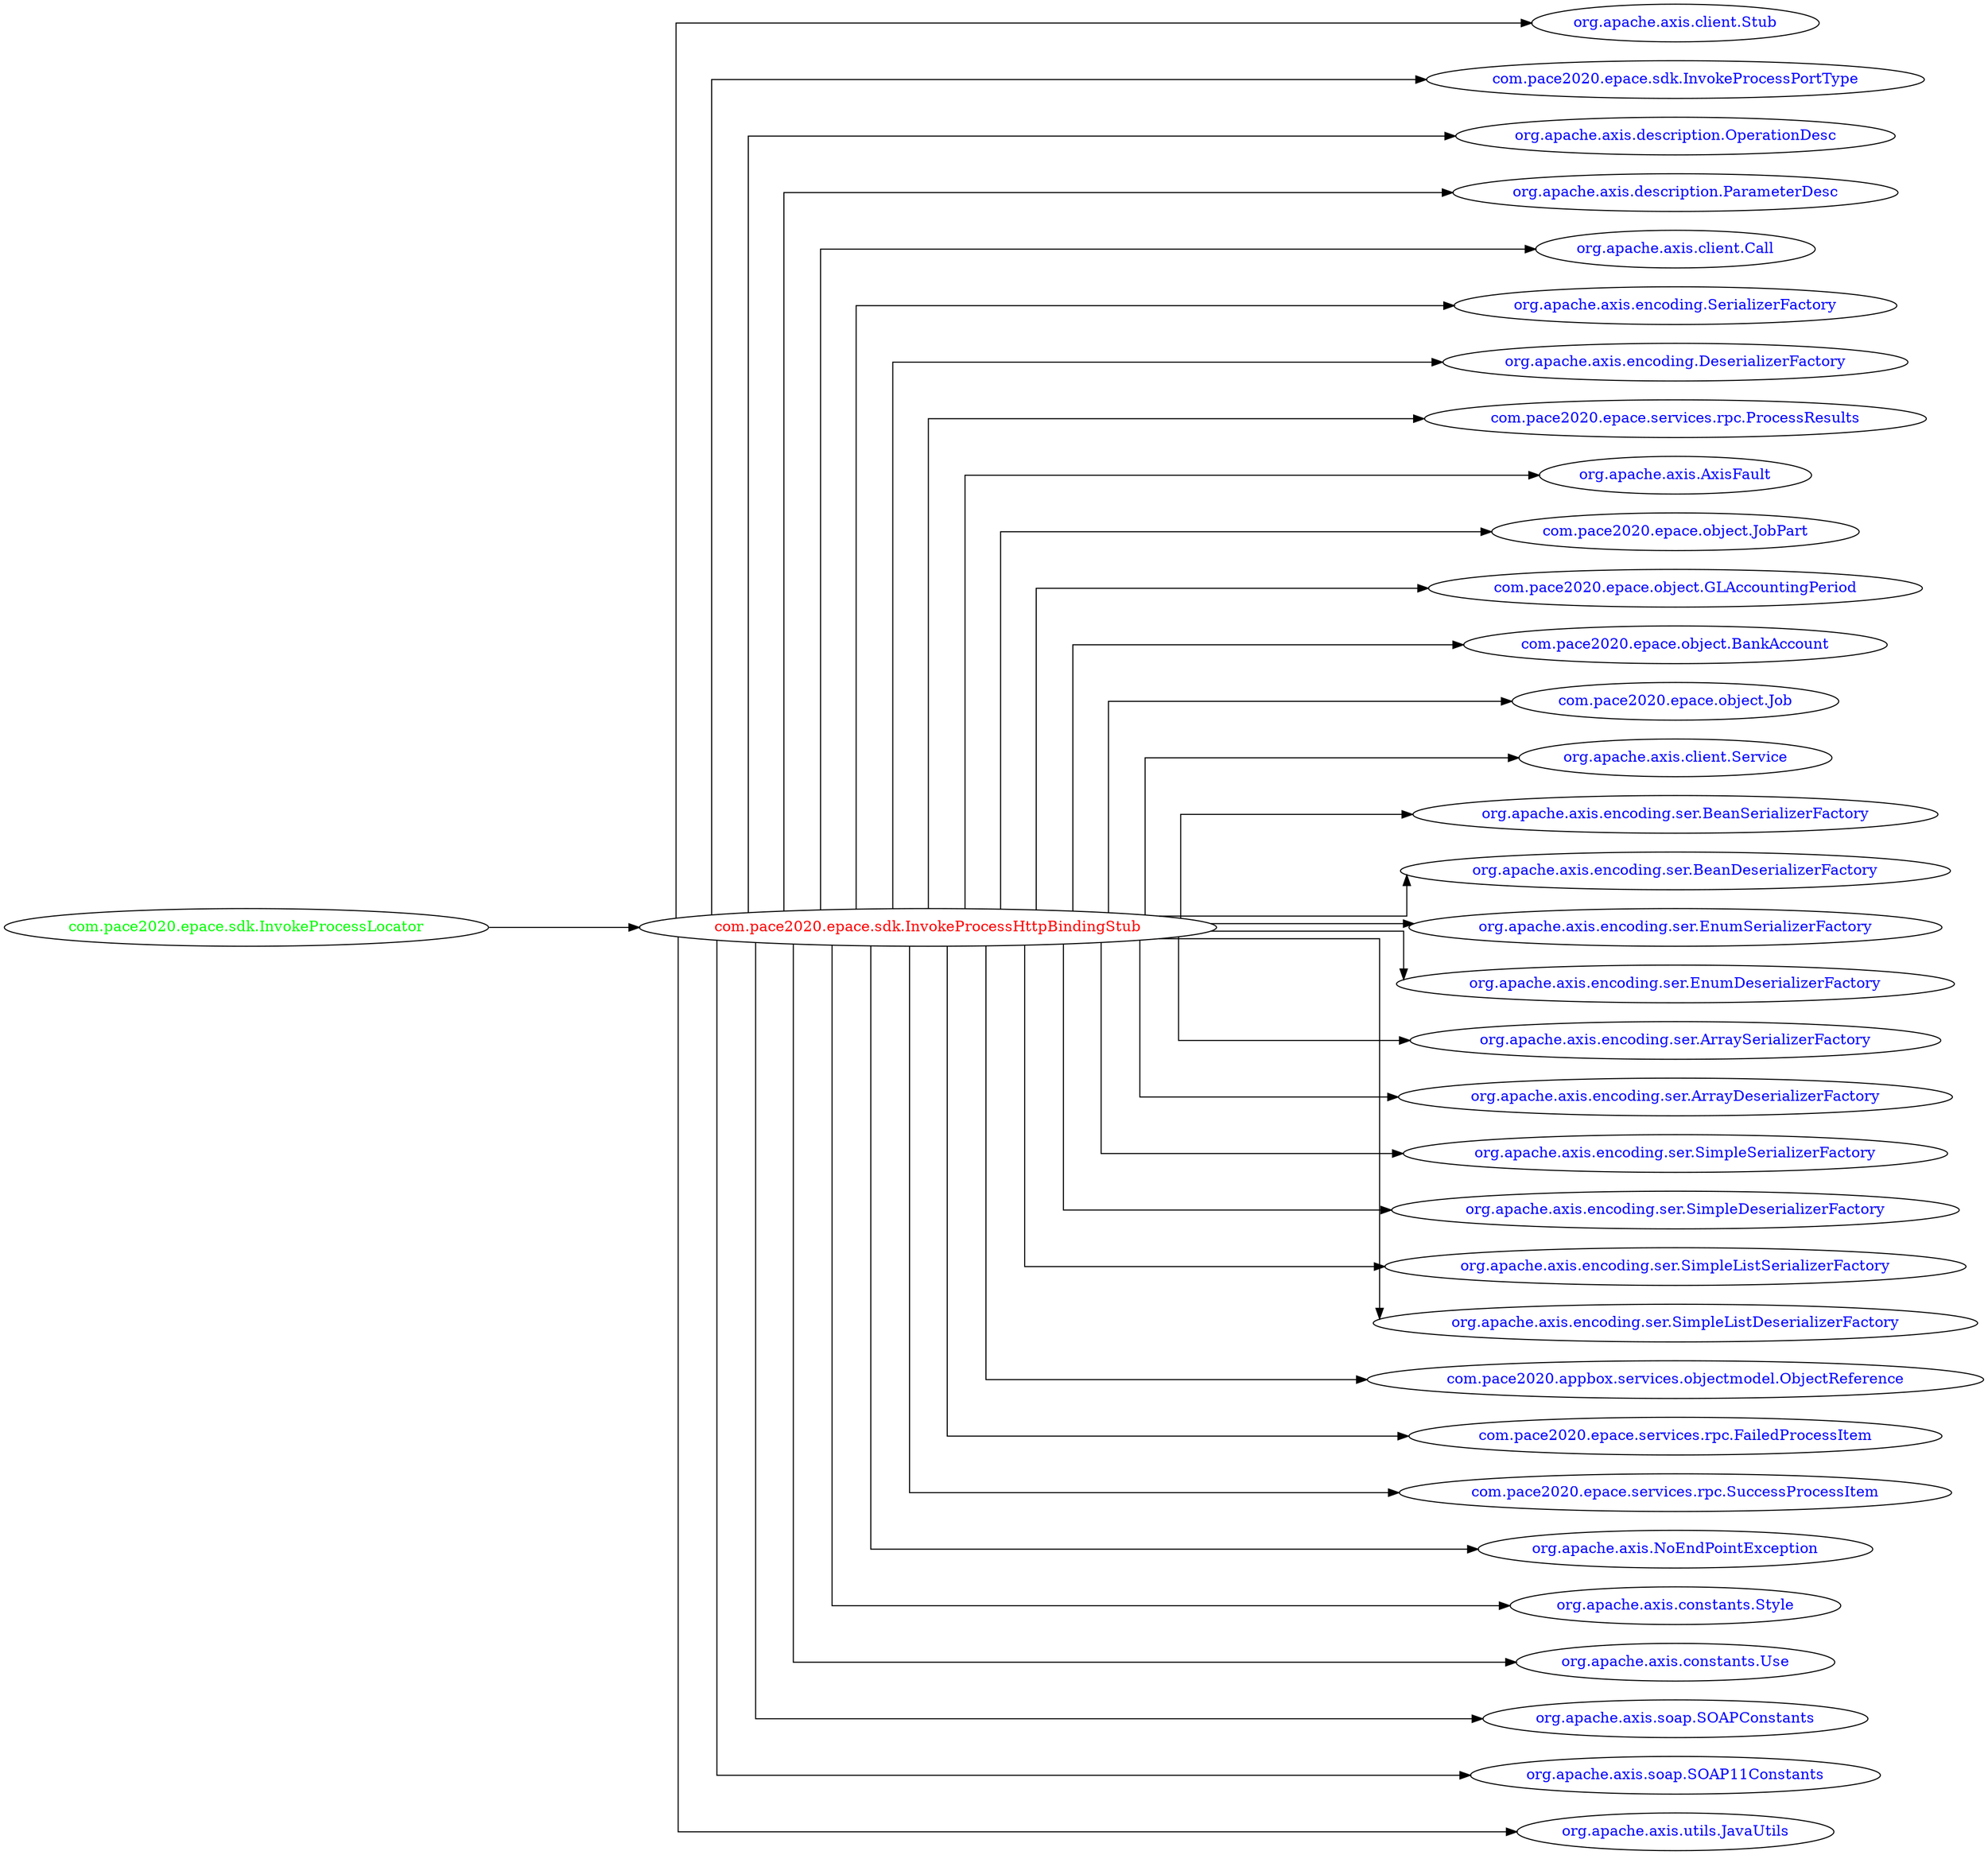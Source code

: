 digraph dependencyGraph {
 concentrate=true;
 ranksep="2.0";
 rankdir="LR"; 
 splines="ortho";
"com.pace2020.epace.sdk.InvokeProcessHttpBindingStub" [fontcolor="red"];
"org.apache.axis.client.Stub" [ fontcolor="blue" ];
"com.pace2020.epace.sdk.InvokeProcessHttpBindingStub"->"org.apache.axis.client.Stub";
"com.pace2020.epace.sdk.InvokeProcessPortType" [ fontcolor="blue" ];
"com.pace2020.epace.sdk.InvokeProcessHttpBindingStub"->"com.pace2020.epace.sdk.InvokeProcessPortType";
"org.apache.axis.description.OperationDesc" [ fontcolor="blue" ];
"com.pace2020.epace.sdk.InvokeProcessHttpBindingStub"->"org.apache.axis.description.OperationDesc";
"org.apache.axis.description.ParameterDesc" [ fontcolor="blue" ];
"com.pace2020.epace.sdk.InvokeProcessHttpBindingStub"->"org.apache.axis.description.ParameterDesc";
"org.apache.axis.client.Call" [ fontcolor="blue" ];
"com.pace2020.epace.sdk.InvokeProcessHttpBindingStub"->"org.apache.axis.client.Call";
"org.apache.axis.encoding.SerializerFactory" [ fontcolor="blue" ];
"com.pace2020.epace.sdk.InvokeProcessHttpBindingStub"->"org.apache.axis.encoding.SerializerFactory";
"org.apache.axis.encoding.DeserializerFactory" [ fontcolor="blue" ];
"com.pace2020.epace.sdk.InvokeProcessHttpBindingStub"->"org.apache.axis.encoding.DeserializerFactory";
"com.pace2020.epace.services.rpc.ProcessResults" [ fontcolor="blue" ];
"com.pace2020.epace.sdk.InvokeProcessHttpBindingStub"->"com.pace2020.epace.services.rpc.ProcessResults";
"org.apache.axis.AxisFault" [ fontcolor="blue" ];
"com.pace2020.epace.sdk.InvokeProcessHttpBindingStub"->"org.apache.axis.AxisFault";
"com.pace2020.epace.object.JobPart" [ fontcolor="blue" ];
"com.pace2020.epace.sdk.InvokeProcessHttpBindingStub"->"com.pace2020.epace.object.JobPart";
"com.pace2020.epace.object.GLAccountingPeriod" [ fontcolor="blue" ];
"com.pace2020.epace.sdk.InvokeProcessHttpBindingStub"->"com.pace2020.epace.object.GLAccountingPeriod";
"com.pace2020.epace.object.BankAccount" [ fontcolor="blue" ];
"com.pace2020.epace.sdk.InvokeProcessHttpBindingStub"->"com.pace2020.epace.object.BankAccount";
"com.pace2020.epace.object.Job" [ fontcolor="blue" ];
"com.pace2020.epace.sdk.InvokeProcessHttpBindingStub"->"com.pace2020.epace.object.Job";
"org.apache.axis.client.Service" [ fontcolor="blue" ];
"com.pace2020.epace.sdk.InvokeProcessHttpBindingStub"->"org.apache.axis.client.Service";
"org.apache.axis.encoding.ser.BeanSerializerFactory" [ fontcolor="blue" ];
"com.pace2020.epace.sdk.InvokeProcessHttpBindingStub"->"org.apache.axis.encoding.ser.BeanSerializerFactory";
"org.apache.axis.encoding.ser.BeanDeserializerFactory" [ fontcolor="blue" ];
"com.pace2020.epace.sdk.InvokeProcessHttpBindingStub"->"org.apache.axis.encoding.ser.BeanDeserializerFactory";
"org.apache.axis.encoding.ser.EnumSerializerFactory" [ fontcolor="blue" ];
"com.pace2020.epace.sdk.InvokeProcessHttpBindingStub"->"org.apache.axis.encoding.ser.EnumSerializerFactory";
"org.apache.axis.encoding.ser.EnumDeserializerFactory" [ fontcolor="blue" ];
"com.pace2020.epace.sdk.InvokeProcessHttpBindingStub"->"org.apache.axis.encoding.ser.EnumDeserializerFactory";
"org.apache.axis.encoding.ser.ArraySerializerFactory" [ fontcolor="blue" ];
"com.pace2020.epace.sdk.InvokeProcessHttpBindingStub"->"org.apache.axis.encoding.ser.ArraySerializerFactory";
"org.apache.axis.encoding.ser.ArrayDeserializerFactory" [ fontcolor="blue" ];
"com.pace2020.epace.sdk.InvokeProcessHttpBindingStub"->"org.apache.axis.encoding.ser.ArrayDeserializerFactory";
"org.apache.axis.encoding.ser.SimpleSerializerFactory" [ fontcolor="blue" ];
"com.pace2020.epace.sdk.InvokeProcessHttpBindingStub"->"org.apache.axis.encoding.ser.SimpleSerializerFactory";
"org.apache.axis.encoding.ser.SimpleDeserializerFactory" [ fontcolor="blue" ];
"com.pace2020.epace.sdk.InvokeProcessHttpBindingStub"->"org.apache.axis.encoding.ser.SimpleDeserializerFactory";
"org.apache.axis.encoding.ser.SimpleListSerializerFactory" [ fontcolor="blue" ];
"com.pace2020.epace.sdk.InvokeProcessHttpBindingStub"->"org.apache.axis.encoding.ser.SimpleListSerializerFactory";
"org.apache.axis.encoding.ser.SimpleListDeserializerFactory" [ fontcolor="blue" ];
"com.pace2020.epace.sdk.InvokeProcessHttpBindingStub"->"org.apache.axis.encoding.ser.SimpleListDeserializerFactory";
"com.pace2020.appbox.services.objectmodel.ObjectReference" [ fontcolor="blue" ];
"com.pace2020.epace.sdk.InvokeProcessHttpBindingStub"->"com.pace2020.appbox.services.objectmodel.ObjectReference";
"com.pace2020.epace.services.rpc.FailedProcessItem" [ fontcolor="blue" ];
"com.pace2020.epace.sdk.InvokeProcessHttpBindingStub"->"com.pace2020.epace.services.rpc.FailedProcessItem";
"com.pace2020.epace.services.rpc.SuccessProcessItem" [ fontcolor="blue" ];
"com.pace2020.epace.sdk.InvokeProcessHttpBindingStub"->"com.pace2020.epace.services.rpc.SuccessProcessItem";
"org.apache.axis.NoEndPointException" [ fontcolor="blue" ];
"com.pace2020.epace.sdk.InvokeProcessHttpBindingStub"->"org.apache.axis.NoEndPointException";
"org.apache.axis.constants.Style" [ fontcolor="blue" ];
"com.pace2020.epace.sdk.InvokeProcessHttpBindingStub"->"org.apache.axis.constants.Style";
"org.apache.axis.constants.Use" [ fontcolor="blue" ];
"com.pace2020.epace.sdk.InvokeProcessHttpBindingStub"->"org.apache.axis.constants.Use";
"org.apache.axis.soap.SOAPConstants" [ fontcolor="blue" ];
"com.pace2020.epace.sdk.InvokeProcessHttpBindingStub"->"org.apache.axis.soap.SOAPConstants";
"org.apache.axis.soap.SOAP11Constants" [ fontcolor="blue" ];
"com.pace2020.epace.sdk.InvokeProcessHttpBindingStub"->"org.apache.axis.soap.SOAP11Constants";
"org.apache.axis.utils.JavaUtils" [ fontcolor="blue" ];
"com.pace2020.epace.sdk.InvokeProcessHttpBindingStub"->"org.apache.axis.utils.JavaUtils";
"com.pace2020.epace.sdk.InvokeProcessLocator" [ fontcolor="green" ];
"com.pace2020.epace.sdk.InvokeProcessLocator"->"com.pace2020.epace.sdk.InvokeProcessHttpBindingStub";
}